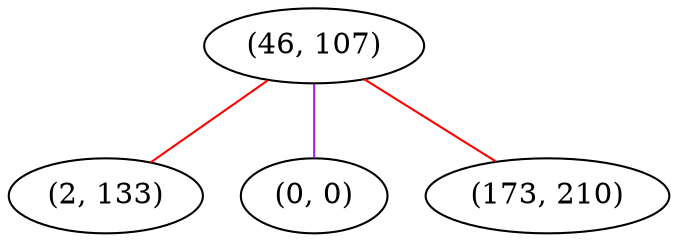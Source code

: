 graph "" {
"(46, 107)";
"(2, 133)";
"(0, 0)";
"(173, 210)";
"(46, 107)" -- "(2, 133)"  [color=red, key=0, weight=1];
"(46, 107)" -- "(0, 0)"  [color=purple, key=0, weight=4];
"(46, 107)" -- "(173, 210)"  [color=red, key=0, weight=1];
}
